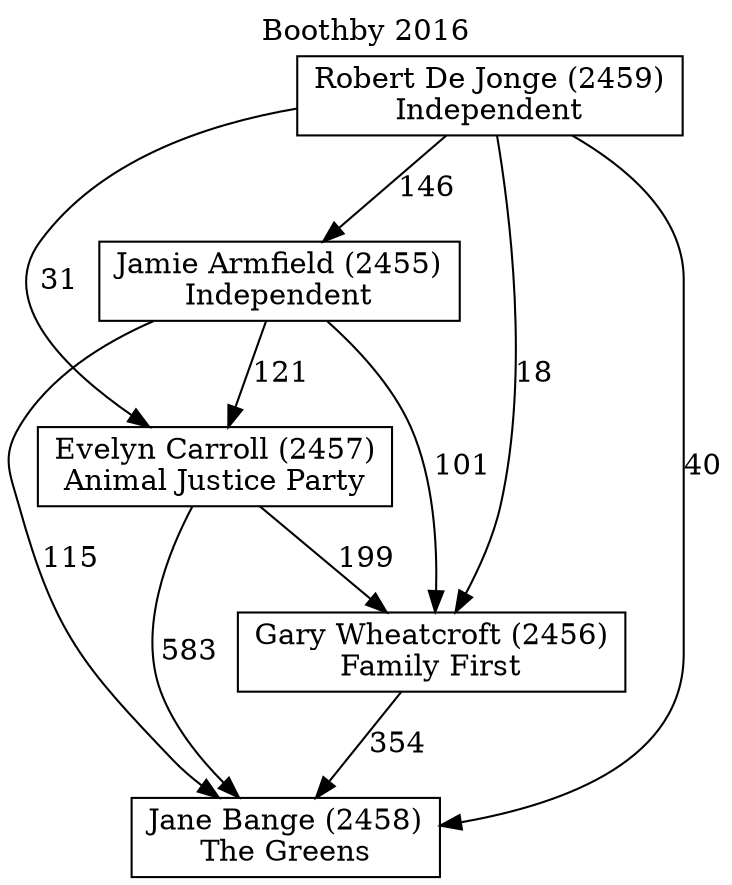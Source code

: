 // House preference flow
digraph "Jane Bange (2458)_Boothby_2016" {
	graph [label="Boothby 2016" labelloc=t mclimit=10]
	node [shape=box]
	"Evelyn Carroll (2457)" [label="Evelyn Carroll (2457)
Animal Justice Party"]
	"Gary Wheatcroft (2456)" [label="Gary Wheatcroft (2456)
Family First"]
	"Jamie Armfield (2455)" [label="Jamie Armfield (2455)
Independent"]
	"Jane Bange (2458)" [label="Jane Bange (2458)
The Greens"]
	"Robert De Jonge (2459)" [label="Robert De Jonge (2459)
Independent"]
	"Evelyn Carroll (2457)" -> "Gary Wheatcroft (2456)" [label=199]
	"Evelyn Carroll (2457)" -> "Jane Bange (2458)" [label=583]
	"Gary Wheatcroft (2456)" -> "Jane Bange (2458)" [label=354]
	"Jamie Armfield (2455)" -> "Evelyn Carroll (2457)" [label=121]
	"Jamie Armfield (2455)" -> "Gary Wheatcroft (2456)" [label=101]
	"Jamie Armfield (2455)" -> "Jane Bange (2458)" [label=115]
	"Robert De Jonge (2459)" -> "Evelyn Carroll (2457)" [label=31]
	"Robert De Jonge (2459)" -> "Gary Wheatcroft (2456)" [label=18]
	"Robert De Jonge (2459)" -> "Jamie Armfield (2455)" [label=146]
	"Robert De Jonge (2459)" -> "Jane Bange (2458)" [label=40]
}
